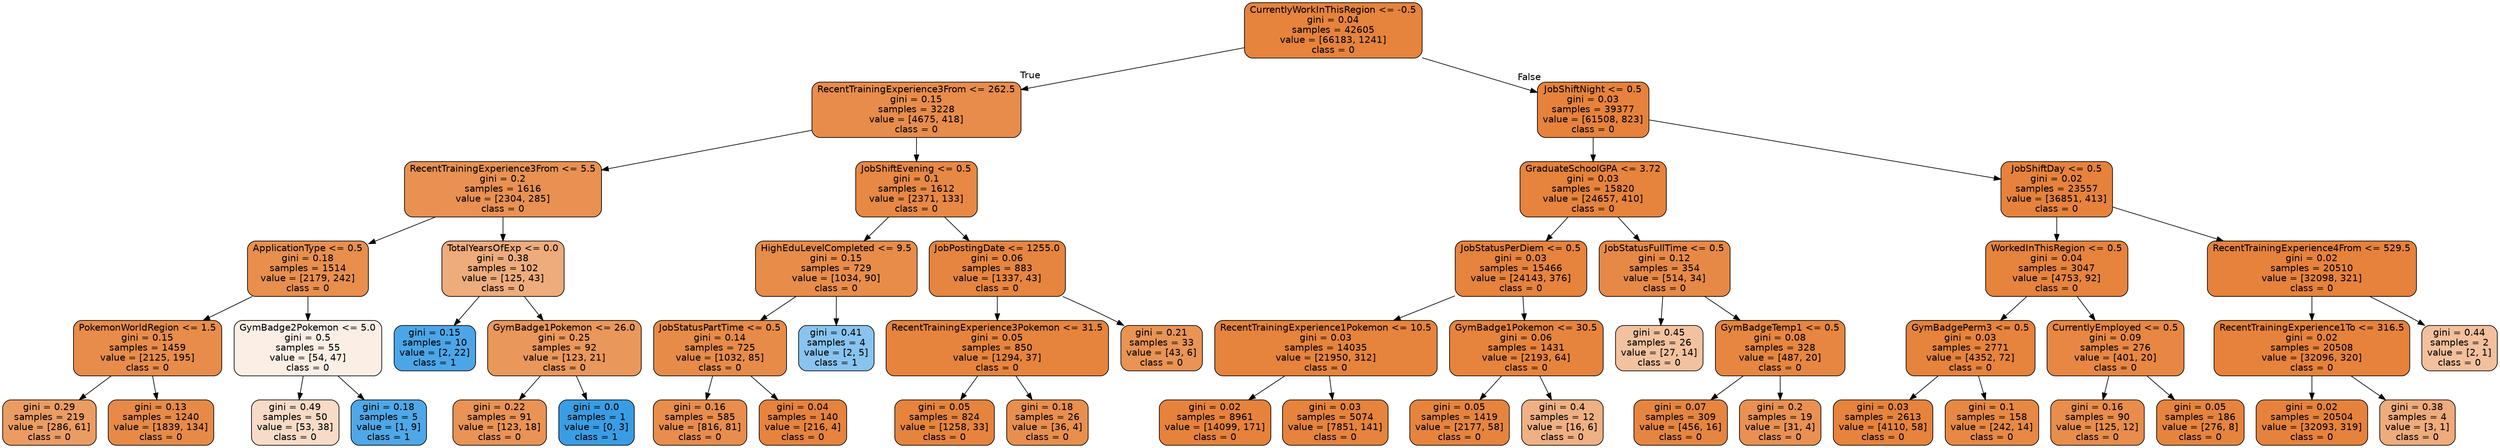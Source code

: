 digraph Tree {
node [shape=box, style="filled, rounded", color="black", fontname=helvetica] ;
edge [fontname=helvetica] ;
0 [label="CurrentlyWorkInThisRegion <= -0.5\ngini = 0.04\nsamples = 42605\nvalue = [66183, 1241]\nclass = 0", fillcolor="#e58139fa"] ;
1 [label="RecentTrainingExperience3From <= 262.5\ngini = 0.15\nsamples = 3228\nvalue = [4675, 418]\nclass = 0", fillcolor="#e58139e8"] ;
0 -> 1 [labeldistance=2.5, labelangle=45, headlabel="True"] ;
2 [label="RecentTrainingExperience3From <= 5.5\ngini = 0.2\nsamples = 1616\nvalue = [2304, 285]\nclass = 0", fillcolor="#e58139df"] ;
1 -> 2 ;
3 [label="ApplicationType <= 0.5\ngini = 0.18\nsamples = 1514\nvalue = [2179, 242]\nclass = 0", fillcolor="#e58139e3"] ;
2 -> 3 ;
4 [label="PokemonWorldRegion <= 1.5\ngini = 0.15\nsamples = 1459\nvalue = [2125, 195]\nclass = 0", fillcolor="#e58139e8"] ;
3 -> 4 ;
5 [label="gini = 0.29\nsamples = 219\nvalue = [286, 61]\nclass = 0", fillcolor="#e58139c9"] ;
4 -> 5 ;
6 [label="gini = 0.13\nsamples = 1240\nvalue = [1839, 134]\nclass = 0", fillcolor="#e58139ec"] ;
4 -> 6 ;
7 [label="GymBadge2Pokemon <= 5.0\ngini = 0.5\nsamples = 55\nvalue = [54, 47]\nclass = 0", fillcolor="#e5813921"] ;
3 -> 7 ;
8 [label="gini = 0.49\nsamples = 50\nvalue = [53, 38]\nclass = 0", fillcolor="#e5813948"] ;
7 -> 8 ;
9 [label="gini = 0.18\nsamples = 5\nvalue = [1, 9]\nclass = 1", fillcolor="#399de5e3"] ;
7 -> 9 ;
10 [label="TotalYearsOfExp <= 0.0\ngini = 0.38\nsamples = 102\nvalue = [125, 43]\nclass = 0", fillcolor="#e58139a7"] ;
2 -> 10 ;
11 [label="gini = 0.15\nsamples = 10\nvalue = [2, 22]\nclass = 1", fillcolor="#399de5e8"] ;
10 -> 11 ;
12 [label="GymBadge1Pokemon <= 26.0\ngini = 0.25\nsamples = 92\nvalue = [123, 21]\nclass = 0", fillcolor="#e58139d3"] ;
10 -> 12 ;
13 [label="gini = 0.22\nsamples = 91\nvalue = [123, 18]\nclass = 0", fillcolor="#e58139da"] ;
12 -> 13 ;
14 [label="gini = 0.0\nsamples = 1\nvalue = [0, 3]\nclass = 1", fillcolor="#399de5ff"] ;
12 -> 14 ;
15 [label="JobShiftEvening <= 0.5\ngini = 0.1\nsamples = 1612\nvalue = [2371, 133]\nclass = 0", fillcolor="#e58139f1"] ;
1 -> 15 ;
16 [label="HighEduLevelCompleted <= 9.5\ngini = 0.15\nsamples = 729\nvalue = [1034, 90]\nclass = 0", fillcolor="#e58139e9"] ;
15 -> 16 ;
17 [label="JobStatusPartTime <= 0.5\ngini = 0.14\nsamples = 725\nvalue = [1032, 85]\nclass = 0", fillcolor="#e58139ea"] ;
16 -> 17 ;
18 [label="gini = 0.16\nsamples = 585\nvalue = [816, 81]\nclass = 0", fillcolor="#e58139e6"] ;
17 -> 18 ;
19 [label="gini = 0.04\nsamples = 140\nvalue = [216, 4]\nclass = 0", fillcolor="#e58139fa"] ;
17 -> 19 ;
20 [label="gini = 0.41\nsamples = 4\nvalue = [2, 5]\nclass = 1", fillcolor="#399de599"] ;
16 -> 20 ;
21 [label="JobPostingDate <= 1255.0\ngini = 0.06\nsamples = 883\nvalue = [1337, 43]\nclass = 0", fillcolor="#e58139f7"] ;
15 -> 21 ;
22 [label="RecentTrainingExperience3Pokemon <= 31.5\ngini = 0.05\nsamples = 850\nvalue = [1294, 37]\nclass = 0", fillcolor="#e58139f8"] ;
21 -> 22 ;
23 [label="gini = 0.05\nsamples = 824\nvalue = [1258, 33]\nclass = 0", fillcolor="#e58139f8"] ;
22 -> 23 ;
24 [label="gini = 0.18\nsamples = 26\nvalue = [36, 4]\nclass = 0", fillcolor="#e58139e3"] ;
22 -> 24 ;
25 [label="gini = 0.21\nsamples = 33\nvalue = [43, 6]\nclass = 0", fillcolor="#e58139db"] ;
21 -> 25 ;
26 [label="JobShiftNight <= 0.5\ngini = 0.03\nsamples = 39377\nvalue = [61508, 823]\nclass = 0", fillcolor="#e58139fc"] ;
0 -> 26 [labeldistance=2.5, labelangle=-45, headlabel="False"] ;
27 [label="GraduateSchoolGPA <= 3.72\ngini = 0.03\nsamples = 15820\nvalue = [24657, 410]\nclass = 0", fillcolor="#e58139fb"] ;
26 -> 27 ;
28 [label="JobStatusPerDiem <= 0.5\ngini = 0.03\nsamples = 15466\nvalue = [24143, 376]\nclass = 0", fillcolor="#e58139fb"] ;
27 -> 28 ;
29 [label="RecentTrainingExperience1Pokemon <= 10.5\ngini = 0.03\nsamples = 14035\nvalue = [21950, 312]\nclass = 0", fillcolor="#e58139fb"] ;
28 -> 29 ;
30 [label="gini = 0.02\nsamples = 8961\nvalue = [14099, 171]\nclass = 0", fillcolor="#e58139fc"] ;
29 -> 30 ;
31 [label="gini = 0.03\nsamples = 5074\nvalue = [7851, 141]\nclass = 0", fillcolor="#e58139fa"] ;
29 -> 31 ;
32 [label="GymBadge1Pokemon <= 30.5\ngini = 0.06\nsamples = 1431\nvalue = [2193, 64]\nclass = 0", fillcolor="#e58139f8"] ;
28 -> 32 ;
33 [label="gini = 0.05\nsamples = 1419\nvalue = [2177, 58]\nclass = 0", fillcolor="#e58139f8"] ;
32 -> 33 ;
34 [label="gini = 0.4\nsamples = 12\nvalue = [16, 6]\nclass = 0", fillcolor="#e581399f"] ;
32 -> 34 ;
35 [label="JobStatusFullTime <= 0.5\ngini = 0.12\nsamples = 354\nvalue = [514, 34]\nclass = 0", fillcolor="#e58139ee"] ;
27 -> 35 ;
36 [label="gini = 0.45\nsamples = 26\nvalue = [27, 14]\nclass = 0", fillcolor="#e581397b"] ;
35 -> 36 ;
37 [label="GymBadgeTemp1 <= 0.5\ngini = 0.08\nsamples = 328\nvalue = [487, 20]\nclass = 0", fillcolor="#e58139f5"] ;
35 -> 37 ;
38 [label="gini = 0.07\nsamples = 309\nvalue = [456, 16]\nclass = 0", fillcolor="#e58139f6"] ;
37 -> 38 ;
39 [label="gini = 0.2\nsamples = 19\nvalue = [31, 4]\nclass = 0", fillcolor="#e58139de"] ;
37 -> 39 ;
40 [label="JobShiftDay <= 0.5\ngini = 0.02\nsamples = 23557\nvalue = [36851, 413]\nclass = 0", fillcolor="#e58139fc"] ;
26 -> 40 ;
41 [label="WorkedInThisRegion <= 0.5\ngini = 0.04\nsamples = 3047\nvalue = [4753, 92]\nclass = 0", fillcolor="#e58139fa"] ;
40 -> 41 ;
42 [label="GymBadgePerm3 <= 0.5\ngini = 0.03\nsamples = 2771\nvalue = [4352, 72]\nclass = 0", fillcolor="#e58139fb"] ;
41 -> 42 ;
43 [label="gini = 0.03\nsamples = 2613\nvalue = [4110, 58]\nclass = 0", fillcolor="#e58139fb"] ;
42 -> 43 ;
44 [label="gini = 0.1\nsamples = 158\nvalue = [242, 14]\nclass = 0", fillcolor="#e58139f0"] ;
42 -> 44 ;
45 [label="CurrentlyEmployed <= 0.5\ngini = 0.09\nsamples = 276\nvalue = [401, 20]\nclass = 0", fillcolor="#e58139f2"] ;
41 -> 45 ;
46 [label="gini = 0.16\nsamples = 90\nvalue = [125, 12]\nclass = 0", fillcolor="#e58139e7"] ;
45 -> 46 ;
47 [label="gini = 0.05\nsamples = 186\nvalue = [276, 8]\nclass = 0", fillcolor="#e58139f8"] ;
45 -> 47 ;
48 [label="RecentTrainingExperience4From <= 529.5\ngini = 0.02\nsamples = 20510\nvalue = [32098, 321]\nclass = 0", fillcolor="#e58139fc"] ;
40 -> 48 ;
49 [label="RecentTrainingExperience1To <= 316.5\ngini = 0.02\nsamples = 20508\nvalue = [32096, 320]\nclass = 0", fillcolor="#e58139fc"] ;
48 -> 49 ;
50 [label="gini = 0.02\nsamples = 20504\nvalue = [32093, 319]\nclass = 0", fillcolor="#e58139fc"] ;
49 -> 50 ;
51 [label="gini = 0.38\nsamples = 4\nvalue = [3, 1]\nclass = 0", fillcolor="#e58139aa"] ;
49 -> 51 ;
52 [label="gini = 0.44\nsamples = 2\nvalue = [2, 1]\nclass = 0", fillcolor="#e581397f"] ;
48 -> 52 ;
}